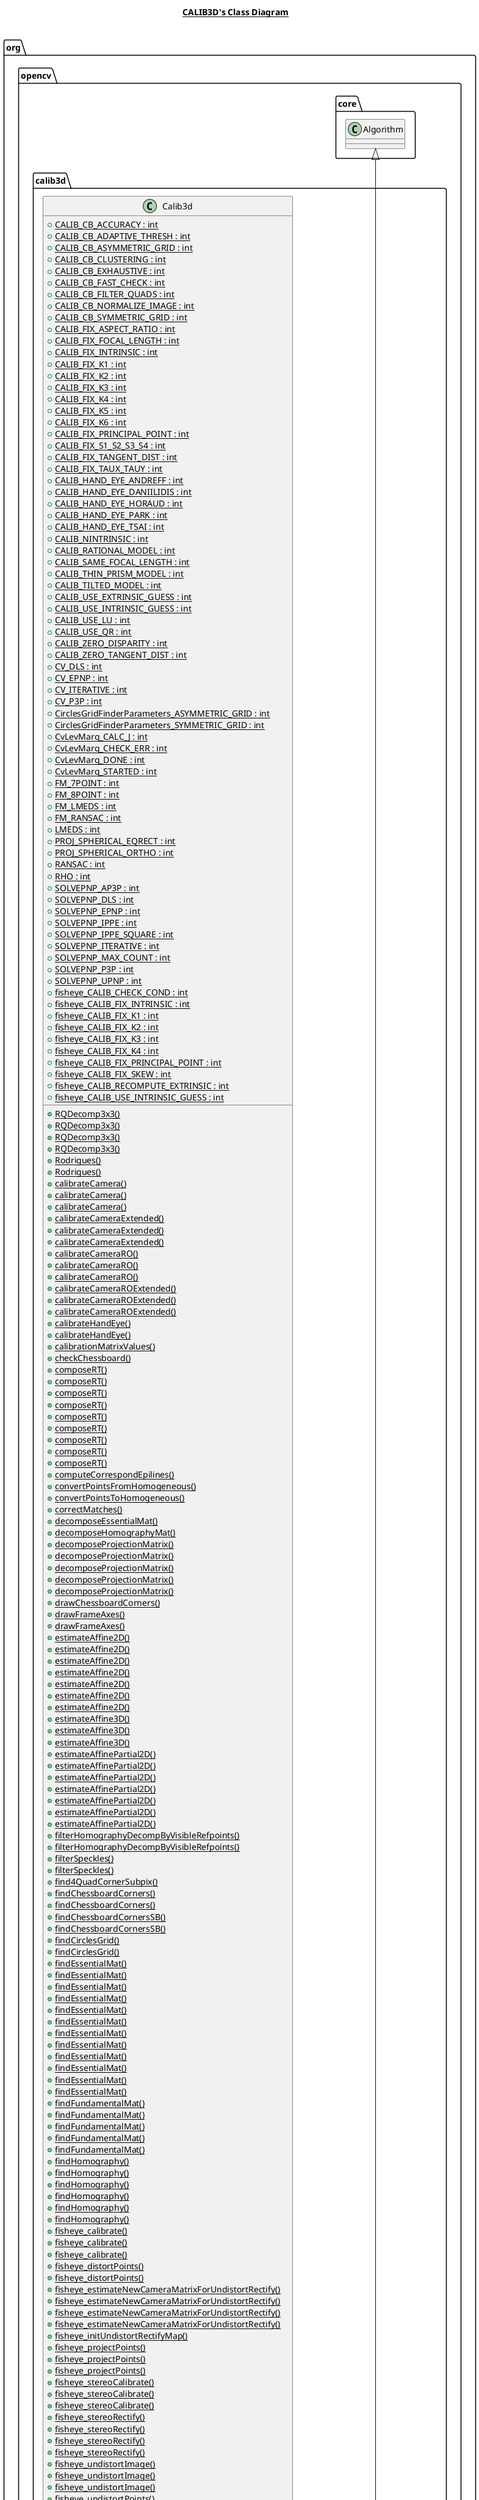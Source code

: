 @startuml

title __CALIB3D's Class Diagram__\n

  namespace org.opencv {
    namespace calib3d {
      class org.opencv.calib3d.Calib3d {
          {static} + CALIB_CB_ACCURACY : int
          {static} + CALIB_CB_ADAPTIVE_THRESH : int
          {static} + CALIB_CB_ASYMMETRIC_GRID : int
          {static} + CALIB_CB_CLUSTERING : int
          {static} + CALIB_CB_EXHAUSTIVE : int
          {static} + CALIB_CB_FAST_CHECK : int
          {static} + CALIB_CB_FILTER_QUADS : int
          {static} + CALIB_CB_NORMALIZE_IMAGE : int
          {static} + CALIB_CB_SYMMETRIC_GRID : int
          {static} + CALIB_FIX_ASPECT_RATIO : int
          {static} + CALIB_FIX_FOCAL_LENGTH : int
          {static} + CALIB_FIX_INTRINSIC : int
          {static} + CALIB_FIX_K1 : int
          {static} + CALIB_FIX_K2 : int
          {static} + CALIB_FIX_K3 : int
          {static} + CALIB_FIX_K4 : int
          {static} + CALIB_FIX_K5 : int
          {static} + CALIB_FIX_K6 : int
          {static} + CALIB_FIX_PRINCIPAL_POINT : int
          {static} + CALIB_FIX_S1_S2_S3_S4 : int
          {static} + CALIB_FIX_TANGENT_DIST : int
          {static} + CALIB_FIX_TAUX_TAUY : int
          {static} + CALIB_HAND_EYE_ANDREFF : int
          {static} + CALIB_HAND_EYE_DANIILIDIS : int
          {static} + CALIB_HAND_EYE_HORAUD : int
          {static} + CALIB_HAND_EYE_PARK : int
          {static} + CALIB_HAND_EYE_TSAI : int
          {static} + CALIB_NINTRINSIC : int
          {static} + CALIB_RATIONAL_MODEL : int
          {static} + CALIB_SAME_FOCAL_LENGTH : int
          {static} + CALIB_THIN_PRISM_MODEL : int
          {static} + CALIB_TILTED_MODEL : int
          {static} + CALIB_USE_EXTRINSIC_GUESS : int
          {static} + CALIB_USE_INTRINSIC_GUESS : int
          {static} + CALIB_USE_LU : int
          {static} + CALIB_USE_QR : int
          {static} + CALIB_ZERO_DISPARITY : int
          {static} + CALIB_ZERO_TANGENT_DIST : int
          {static} + CV_DLS : int
          {static} + CV_EPNP : int
          {static} + CV_ITERATIVE : int
          {static} + CV_P3P : int
          {static} + CirclesGridFinderParameters_ASYMMETRIC_GRID : int
          {static} + CirclesGridFinderParameters_SYMMETRIC_GRID : int
          {static} + CvLevMarq_CALC_J : int
          {static} + CvLevMarq_CHECK_ERR : int
          {static} + CvLevMarq_DONE : int
          {static} + CvLevMarq_STARTED : int
          {static} + FM_7POINT : int
          {static} + FM_8POINT : int
          {static} + FM_LMEDS : int
          {static} + FM_RANSAC : int
          {static} + LMEDS : int
          {static} + PROJ_SPHERICAL_EQRECT : int
          {static} + PROJ_SPHERICAL_ORTHO : int
          {static} + RANSAC : int
          {static} + RHO : int
          {static} + SOLVEPNP_AP3P : int
          {static} + SOLVEPNP_DLS : int
          {static} + SOLVEPNP_EPNP : int
          {static} + SOLVEPNP_IPPE : int
          {static} + SOLVEPNP_IPPE_SQUARE : int
          {static} + SOLVEPNP_ITERATIVE : int
          {static} + SOLVEPNP_MAX_COUNT : int
          {static} + SOLVEPNP_P3P : int
          {static} + SOLVEPNP_UPNP : int
          {static} + fisheye_CALIB_CHECK_COND : int
          {static} + fisheye_CALIB_FIX_INTRINSIC : int
          {static} + fisheye_CALIB_FIX_K1 : int
          {static} + fisheye_CALIB_FIX_K2 : int
          {static} + fisheye_CALIB_FIX_K3 : int
          {static} + fisheye_CALIB_FIX_K4 : int
          {static} + fisheye_CALIB_FIX_PRINCIPAL_POINT : int
          {static} + fisheye_CALIB_FIX_SKEW : int
          {static} + fisheye_CALIB_RECOMPUTE_EXTRINSIC : int
          {static} + fisheye_CALIB_USE_INTRINSIC_GUESS : int
          {static} + RQDecomp3x3()
          {static} + RQDecomp3x3()
          {static} + RQDecomp3x3()
          {static} + RQDecomp3x3()
          {static} + Rodrigues()
          {static} + Rodrigues()
          {static} + calibrateCamera()
          {static} + calibrateCamera()
          {static} + calibrateCamera()
          {static} + calibrateCameraExtended()
          {static} + calibrateCameraExtended()
          {static} + calibrateCameraExtended()
          {static} + calibrateCameraRO()
          {static} + calibrateCameraRO()
          {static} + calibrateCameraRO()
          {static} + calibrateCameraROExtended()
          {static} + calibrateCameraROExtended()
          {static} + calibrateCameraROExtended()
          {static} + calibrateHandEye()
          {static} + calibrateHandEye()
          {static} + calibrationMatrixValues()
          {static} + checkChessboard()
          {static} + composeRT()
          {static} + composeRT()
          {static} + composeRT()
          {static} + composeRT()
          {static} + composeRT()
          {static} + composeRT()
          {static} + composeRT()
          {static} + composeRT()
          {static} + composeRT()
          {static} + computeCorrespondEpilines()
          {static} + convertPointsFromHomogeneous()
          {static} + convertPointsToHomogeneous()
          {static} + correctMatches()
          {static} + decomposeEssentialMat()
          {static} + decomposeHomographyMat()
          {static} + decomposeProjectionMatrix()
          {static} + decomposeProjectionMatrix()
          {static} + decomposeProjectionMatrix()
          {static} + decomposeProjectionMatrix()
          {static} + decomposeProjectionMatrix()
          {static} + drawChessboardCorners()
          {static} + drawFrameAxes()
          {static} + drawFrameAxes()
          {static} + estimateAffine2D()
          {static} + estimateAffine2D()
          {static} + estimateAffine2D()
          {static} + estimateAffine2D()
          {static} + estimateAffine2D()
          {static} + estimateAffine2D()
          {static} + estimateAffine2D()
          {static} + estimateAffine3D()
          {static} + estimateAffine3D()
          {static} + estimateAffine3D()
          {static} + estimateAffinePartial2D()
          {static} + estimateAffinePartial2D()
          {static} + estimateAffinePartial2D()
          {static} + estimateAffinePartial2D()
          {static} + estimateAffinePartial2D()
          {static} + estimateAffinePartial2D()
          {static} + estimateAffinePartial2D()
          {static} + filterHomographyDecompByVisibleRefpoints()
          {static} + filterHomographyDecompByVisibleRefpoints()
          {static} + filterSpeckles()
          {static} + filterSpeckles()
          {static} + find4QuadCornerSubpix()
          {static} + findChessboardCorners()
          {static} + findChessboardCorners()
          {static} + findChessboardCornersSB()
          {static} + findChessboardCornersSB()
          {static} + findCirclesGrid()
          {static} + findCirclesGrid()
          {static} + findEssentialMat()
          {static} + findEssentialMat()
          {static} + findEssentialMat()
          {static} + findEssentialMat()
          {static} + findEssentialMat()
          {static} + findEssentialMat()
          {static} + findEssentialMat()
          {static} + findEssentialMat()
          {static} + findEssentialMat()
          {static} + findEssentialMat()
          {static} + findEssentialMat()
          {static} + findEssentialMat()
          {static} + findFundamentalMat()
          {static} + findFundamentalMat()
          {static} + findFundamentalMat()
          {static} + findFundamentalMat()
          {static} + findFundamentalMat()
          {static} + findHomography()
          {static} + findHomography()
          {static} + findHomography()
          {static} + findHomography()
          {static} + findHomography()
          {static} + findHomography()
          {static} + fisheye_calibrate()
          {static} + fisheye_calibrate()
          {static} + fisheye_calibrate()
          {static} + fisheye_distortPoints()
          {static} + fisheye_distortPoints()
          {static} + fisheye_estimateNewCameraMatrixForUndistortRectify()
          {static} + fisheye_estimateNewCameraMatrixForUndistortRectify()
          {static} + fisheye_estimateNewCameraMatrixForUndistortRectify()
          {static} + fisheye_estimateNewCameraMatrixForUndistortRectify()
          {static} + fisheye_initUndistortRectifyMap()
          {static} + fisheye_projectPoints()
          {static} + fisheye_projectPoints()
          {static} + fisheye_projectPoints()
          {static} + fisheye_stereoCalibrate()
          {static} + fisheye_stereoCalibrate()
          {static} + fisheye_stereoCalibrate()
          {static} + fisheye_stereoRectify()
          {static} + fisheye_stereoRectify()
          {static} + fisheye_stereoRectify()
          {static} + fisheye_stereoRectify()
          {static} + fisheye_undistortImage()
          {static} + fisheye_undistortImage()
          {static} + fisheye_undistortImage()
          {static} + fisheye_undistortPoints()
          {static} + fisheye_undistortPoints()
          {static} + fisheye_undistortPoints()
          {static} + getDefaultNewCameraMatrix()
          {static} + getDefaultNewCameraMatrix()
          {static} + getDefaultNewCameraMatrix()
          {static} + getOptimalNewCameraMatrix()
          {static} + getOptimalNewCameraMatrix()
          {static} + getOptimalNewCameraMatrix()
          {static} + getOptimalNewCameraMatrix()
          {static} + getValidDisparityROI()
          {static} + initCameraMatrix2D()
          {static} + initCameraMatrix2D()
          {static} + initUndistortRectifyMap()
          {static} + matMulDeriv()
          {static} + projectPoints()
          {static} + projectPoints()
          {static} + projectPoints()
          {static} + recoverPose()
          {static} + recoverPose()
          {static} + recoverPose()
          {static} + recoverPose()
          {static} + recoverPose()
          {static} + recoverPose()
          {static} + recoverPose()
          {static} + recoverPose()
          {static} + recoverPose()
          {static} + rectify3Collinear()
          {static} + reprojectImageTo3D()
          {static} + reprojectImageTo3D()
          {static} + reprojectImageTo3D()
          {static} + sampsonDistance()
          {static} + solveP3P()
          {static} + solvePnP()
          {static} + solvePnP()
          {static} + solvePnP()
          {static} + solvePnPGeneric()
          {static} + solvePnPGeneric()
          {static} + solvePnPGeneric()
          {static} + solvePnPGeneric()
          {static} + solvePnPGeneric()
          {static} + solvePnPGeneric()
          {static} + solvePnPRansac()
          {static} + solvePnPRansac()
          {static} + solvePnPRansac()
          {static} + solvePnPRansac()
          {static} + solvePnPRansac()
          {static} + solvePnPRansac()
          {static} + solvePnPRansac()
          {static} + solvePnPRefineLM()
          {static} + solvePnPRefineLM()
          {static} + solvePnPRefineVVS()
          {static} + solvePnPRefineVVS()
          {static} + solvePnPRefineVVS()
          {static} + stereoCalibrate()
          {static} + stereoCalibrate()
          {static} + stereoCalibrate()
          {static} + stereoCalibrateExtended()
          {static} + stereoCalibrateExtended()
          {static} + stereoCalibrateExtended()
          {static} + stereoRectify()
          {static} + stereoRectify()
          {static} + stereoRectify()
          {static} + stereoRectify()
          {static} + stereoRectify()
          {static} + stereoRectify()
          {static} + stereoRectifyUncalibrated()
          {static} + stereoRectifyUncalibrated()
          {static} + triangulatePoints()
          {static} + undistort()
          {static} + undistort()
          {static} + undistortPoints()
          {static} + undistortPoints()
          {static} + undistortPoints()
          {static} + undistortPointsIter()
          {static} + validateDisparity()
          {static} + validateDisparity()
          {static} - RQDecomp3x3_0()
          {static} - RQDecomp3x3_1()
          {static} - RQDecomp3x3_2()
          {static} - RQDecomp3x3_3()
          {static} - Rodrigues_0()
          {static} - Rodrigues_1()
          {static} - calibrateCameraExtended_0()
          {static} - calibrateCameraExtended_1()
          {static} - calibrateCameraExtended_2()
          {static} - calibrateCameraROExtended_0()
          {static} - calibrateCameraROExtended_1()
          {static} - calibrateCameraROExtended_2()
          {static} - calibrateCameraRO_0()
          {static} - calibrateCameraRO_1()
          {static} - calibrateCameraRO_2()
          {static} - calibrateCamera_0()
          {static} - calibrateCamera_1()
          {static} - calibrateCamera_2()
          {static} - calibrateHandEye_0()
          {static} - calibrateHandEye_1()
          {static} - calibrationMatrixValues_0()
          {static} - checkChessboard_0()
          {static} - composeRT_0()
          {static} - composeRT_1()
          {static} - composeRT_2()
          {static} - composeRT_3()
          {static} - composeRT_4()
          {static} - composeRT_5()
          {static} - composeRT_6()
          {static} - composeRT_7()
          {static} - composeRT_8()
          {static} - computeCorrespondEpilines_0()
          {static} - convertPointsFromHomogeneous_0()
          {static} - convertPointsToHomogeneous_0()
          {static} - correctMatches_0()
          {static} - decomposeEssentialMat_0()
          {static} - decomposeHomographyMat_0()
          {static} - decomposeProjectionMatrix_0()
          {static} - decomposeProjectionMatrix_1()
          {static} - decomposeProjectionMatrix_2()
          {static} - decomposeProjectionMatrix_3()
          {static} - decomposeProjectionMatrix_4()
          {static} - drawChessboardCorners_0()
          {static} - drawFrameAxes_0()
          {static} - drawFrameAxes_1()
          {static} - estimateAffine2D_0()
          {static} - estimateAffine2D_1()
          {static} - estimateAffine2D_2()
          {static} - estimateAffine2D_3()
          {static} - estimateAffine2D_4()
          {static} - estimateAffine2D_5()
          {static} - estimateAffine2D_6()
          {static} - estimateAffine3D_0()
          {static} - estimateAffine3D_1()
          {static} - estimateAffine3D_2()
          {static} - estimateAffinePartial2D_0()
          {static} - estimateAffinePartial2D_1()
          {static} - estimateAffinePartial2D_2()
          {static} - estimateAffinePartial2D_3()
          {static} - estimateAffinePartial2D_4()
          {static} - estimateAffinePartial2D_5()
          {static} - estimateAffinePartial2D_6()
          {static} - filterHomographyDecompByVisibleRefpoints_0()
          {static} - filterHomographyDecompByVisibleRefpoints_1()
          {static} - filterSpeckles_0()
          {static} - filterSpeckles_1()
          {static} - find4QuadCornerSubpix_0()
          {static} - findChessboardCornersSB_0()
          {static} - findChessboardCornersSB_1()
          {static} - findChessboardCorners_0()
          {static} - findChessboardCorners_1()
          {static} - findCirclesGrid_0()
          {static} - findCirclesGrid_2()
          {static} - findEssentialMat_0()
          {static} - findEssentialMat_1()
          {static} - findEssentialMat_10()
          {static} - findEssentialMat_11()
          {static} - findEssentialMat_2()
          {static} - findEssentialMat_3()
          {static} - findEssentialMat_4()
          {static} - findEssentialMat_5()
          {static} - findEssentialMat_6()
          {static} - findEssentialMat_7()
          {static} - findEssentialMat_8()
          {static} - findEssentialMat_9()
          {static} - findFundamentalMat_0()
          {static} - findFundamentalMat_1()
          {static} - findFundamentalMat_2()
          {static} - findFundamentalMat_3()
          {static} - findFundamentalMat_4()
          {static} - findHomography_0()
          {static} - findHomography_1()
          {static} - findHomography_2()
          {static} - findHomography_3()
          {static} - findHomography_4()
          {static} - findHomography_5()
          {static} - fisheye_calibrate_0()
          {static} - fisheye_calibrate_1()
          {static} - fisheye_calibrate_2()
          {static} - fisheye_distortPoints_0()
          {static} - fisheye_distortPoints_1()
          {static} - fisheye_estimateNewCameraMatrixForUndistortRectify_0()
          {static} - fisheye_estimateNewCameraMatrixForUndistortRectify_1()
          {static} - fisheye_estimateNewCameraMatrixForUndistortRectify_2()
          {static} - fisheye_estimateNewCameraMatrixForUndistortRectify_3()
          {static} - fisheye_initUndistortRectifyMap_0()
          {static} - fisheye_projectPoints_0()
          {static} - fisheye_projectPoints_1()
          {static} - fisheye_projectPoints_2()
          {static} - fisheye_stereoCalibrate_0()
          {static} - fisheye_stereoCalibrate_1()
          {static} - fisheye_stereoCalibrate_2()
          {static} - fisheye_stereoRectify_0()
          {static} - fisheye_stereoRectify_1()
          {static} - fisheye_stereoRectify_2()
          {static} - fisheye_stereoRectify_3()
          {static} - fisheye_undistortImage_0()
          {static} - fisheye_undistortImage_1()
          {static} - fisheye_undistortImage_2()
          {static} - fisheye_undistortPoints_0()
          {static} - fisheye_undistortPoints_1()
          {static} - fisheye_undistortPoints_2()
          {static} - getDefaultNewCameraMatrix_0()
          {static} - getDefaultNewCameraMatrix_1()
          {static} - getDefaultNewCameraMatrix_2()
          {static} - getOptimalNewCameraMatrix_0()
          {static} - getOptimalNewCameraMatrix_1()
          {static} - getOptimalNewCameraMatrix_2()
          {static} - getOptimalNewCameraMatrix_3()
          {static} - getValidDisparityROI_0()
          {static} - initCameraMatrix2D_0()
          {static} - initCameraMatrix2D_1()
          {static} - initUndistortRectifyMap_0()
          {static} - matMulDeriv_0()
          {static} - projectPoints_0()
          {static} - projectPoints_1()
          {static} - projectPoints_2()
          {static} - recoverPose_0()
          {static} - recoverPose_1()
          {static} - recoverPose_2()
          {static} - recoverPose_3()
          {static} - recoverPose_4()
          {static} - recoverPose_5()
          {static} - recoverPose_6()
          {static} - recoverPose_7()
          {static} - recoverPose_8()
          {static} - rectify3Collinear_0()
          {static} - reprojectImageTo3D_0()
          {static} - reprojectImageTo3D_1()
          {static} - reprojectImageTo3D_2()
          {static} - sampsonDistance_0()
          {static} - solveP3P_0()
          {static} - solvePnPGeneric_0()
          {static} - solvePnPGeneric_1()
          {static} - solvePnPGeneric_2()
          {static} - solvePnPGeneric_3()
          {static} - solvePnPGeneric_4()
          {static} - solvePnPGeneric_5()
          {static} - solvePnPRansac_0()
          {static} - solvePnPRansac_1()
          {static} - solvePnPRansac_2()
          {static} - solvePnPRansac_3()
          {static} - solvePnPRansac_4()
          {static} - solvePnPRansac_5()
          {static} - solvePnPRansac_6()
          {static} - solvePnPRefineLM_0()
          {static} - solvePnPRefineLM_1()
          {static} - solvePnPRefineVVS_0()
          {static} - solvePnPRefineVVS_1()
          {static} - solvePnPRefineVVS_2()
          {static} - solvePnP_0()
          {static} - solvePnP_1()
          {static} - solvePnP_2()
          {static} - stereoCalibrateExtended_0()
          {static} - stereoCalibrateExtended_1()
          {static} - stereoCalibrateExtended_2()
          {static} - stereoCalibrate_0()
          {static} - stereoCalibrate_1()
          {static} - stereoCalibrate_2()
          {static} - stereoRectifyUncalibrated_0()
          {static} - stereoRectifyUncalibrated_1()
          {static} - stereoRectify_0()
          {static} - stereoRectify_1()
          {static} - stereoRectify_2()
          {static} - stereoRectify_3()
          {static} - stereoRectify_4()
          {static} - stereoRectify_5()
          {static} - triangulatePoints_0()
          {static} - undistortPointsIter_0()
          {static} - undistortPoints_0()
          {static} - undistortPoints_1()
          {static} - undistortPoints_2()
          {static} - undistort_0()
          {static} - undistort_1()
          {static} - validateDisparity_0()
          {static} - validateDisparity_1()
      }
    }
  }
  

  namespace org.opencv {
    namespace calib3d {
      class org.opencv.calib3d.StereoBM {
          {static} + PREFILTER_NORMALIZED_RESPONSE : int
          {static} + PREFILTER_XSOBEL : int
          {static} + __fromPtr__()
          {static} + create()
          {static} + create()
          {static} + create()
          + getPreFilterCap()
          + getPreFilterSize()
          + getPreFilterType()
          + getROI1()
          + getROI2()
          + getSmallerBlockSize()
          + getTextureThreshold()
          + getUniquenessRatio()
          + setPreFilterCap()
          + setPreFilterSize()
          + setPreFilterType()
          + setROI1()
          + setROI2()
          + setSmallerBlockSize()
          + setTextureThreshold()
          + setUniquenessRatio()
          # StereoBM()
          # finalize()
          {static} - create_0()
          {static} - create_1()
          {static} - create_2()
          {static} - delete()
          {static} - getPreFilterCap_0()
          {static} - getPreFilterSize_0()
          {static} - getPreFilterType_0()
          {static} - getROI1_0()
          {static} - getROI2_0()
          {static} - getSmallerBlockSize_0()
          {static} - getTextureThreshold_0()
          {static} - getUniquenessRatio_0()
          {static} - setPreFilterCap_0()
          {static} - setPreFilterSize_0()
          {static} - setPreFilterType_0()
          {static} - setROI1_0()
          {static} - setROI2_0()
          {static} - setSmallerBlockSize_0()
          {static} - setTextureThreshold_0()
          {static} - setUniquenessRatio_0()
      }
    }
  }
  

  namespace org.opencv {
    namespace calib3d {
      class org.opencv.calib3d.StereoMatcher {
          {static} + DISP_SCALE : int
          {static} + DISP_SHIFT : int
          {static} + __fromPtr__()
          + compute()
          + getBlockSize()
          + getDisp12MaxDiff()
          + getMinDisparity()
          + getNumDisparities()
          + getSpeckleRange()
          + getSpeckleWindowSize()
          + setBlockSize()
          + setDisp12MaxDiff()
          + setMinDisparity()
          + setNumDisparities()
          + setSpeckleRange()
          + setSpeckleWindowSize()
          # StereoMatcher()
          # finalize()
          {static} - compute_0()
          {static} - delete()
          {static} - getBlockSize_0()
          {static} - getDisp12MaxDiff_0()
          {static} - getMinDisparity_0()
          {static} - getNumDisparities_0()
          {static} - getSpeckleRange_0()
          {static} - getSpeckleWindowSize_0()
          {static} - setBlockSize_0()
          {static} - setDisp12MaxDiff_0()
          {static} - setMinDisparity_0()
          {static} - setNumDisparities_0()
          {static} - setSpeckleRange_0()
          {static} - setSpeckleWindowSize_0()
      }
    }
  }
  

  namespace org.opencv {
    namespace calib3d {
      class org.opencv.calib3d.StereoSGBM {
          {static} + MODE_HH : int
          {static} + MODE_HH4 : int
          {static} + MODE_SGBM : int
          {static} + MODE_SGBM_3WAY : int
          {static} + __fromPtr__()
          {static} + create()
          {static} + create()
          {static} + create()
          {static} + create()
          {static} + create()
          {static} + create()
          {static} + create()
          {static} + create()
          {static} + create()
          {static} + create()
          {static} + create()
          {static} + create()
          + getMode()
          + getP1()
          + getP2()
          + getPreFilterCap()
          + getUniquenessRatio()
          + setMode()
          + setP1()
          + setP2()
          + setPreFilterCap()
          + setUniquenessRatio()
          # StereoSGBM()
          # finalize()
          {static} - create_0()
          {static} - create_1()
          {static} - create_10()
          {static} - create_11()
          {static} - create_2()
          {static} - create_3()
          {static} - create_4()
          {static} - create_5()
          {static} - create_6()
          {static} - create_7()
          {static} - create_8()
          {static} - create_9()
          {static} - delete()
          {static} - getMode_0()
          {static} - getP1_0()
          {static} - getP2_0()
          {static} - getPreFilterCap_0()
          {static} - getUniquenessRatio_0()
          {static} - setMode_0()
          {static} - setP1_0()
          {static} - setP2_0()
          {static} - setPreFilterCap_0()
          {static} - setUniquenessRatio_0()
      }
    }
  }
  

  org.opencv.calib3d.StereoBM -up-|> org.opencv.calib3d.StereoMatcher
  org.opencv.calib3d.StereoMatcher -up-|> org.opencv.core.Algorithm
  org.opencv.calib3d.StereoSGBM -up-|> org.opencv.calib3d.StereoMatcher


right footer


PlantUML diagram generated by SketchIt! (https://bitbucket.org/pmesmeur/sketch.it)
For more information about this tool, please contact philippe.mesmeur@gmail.com
endfooter

@enduml
